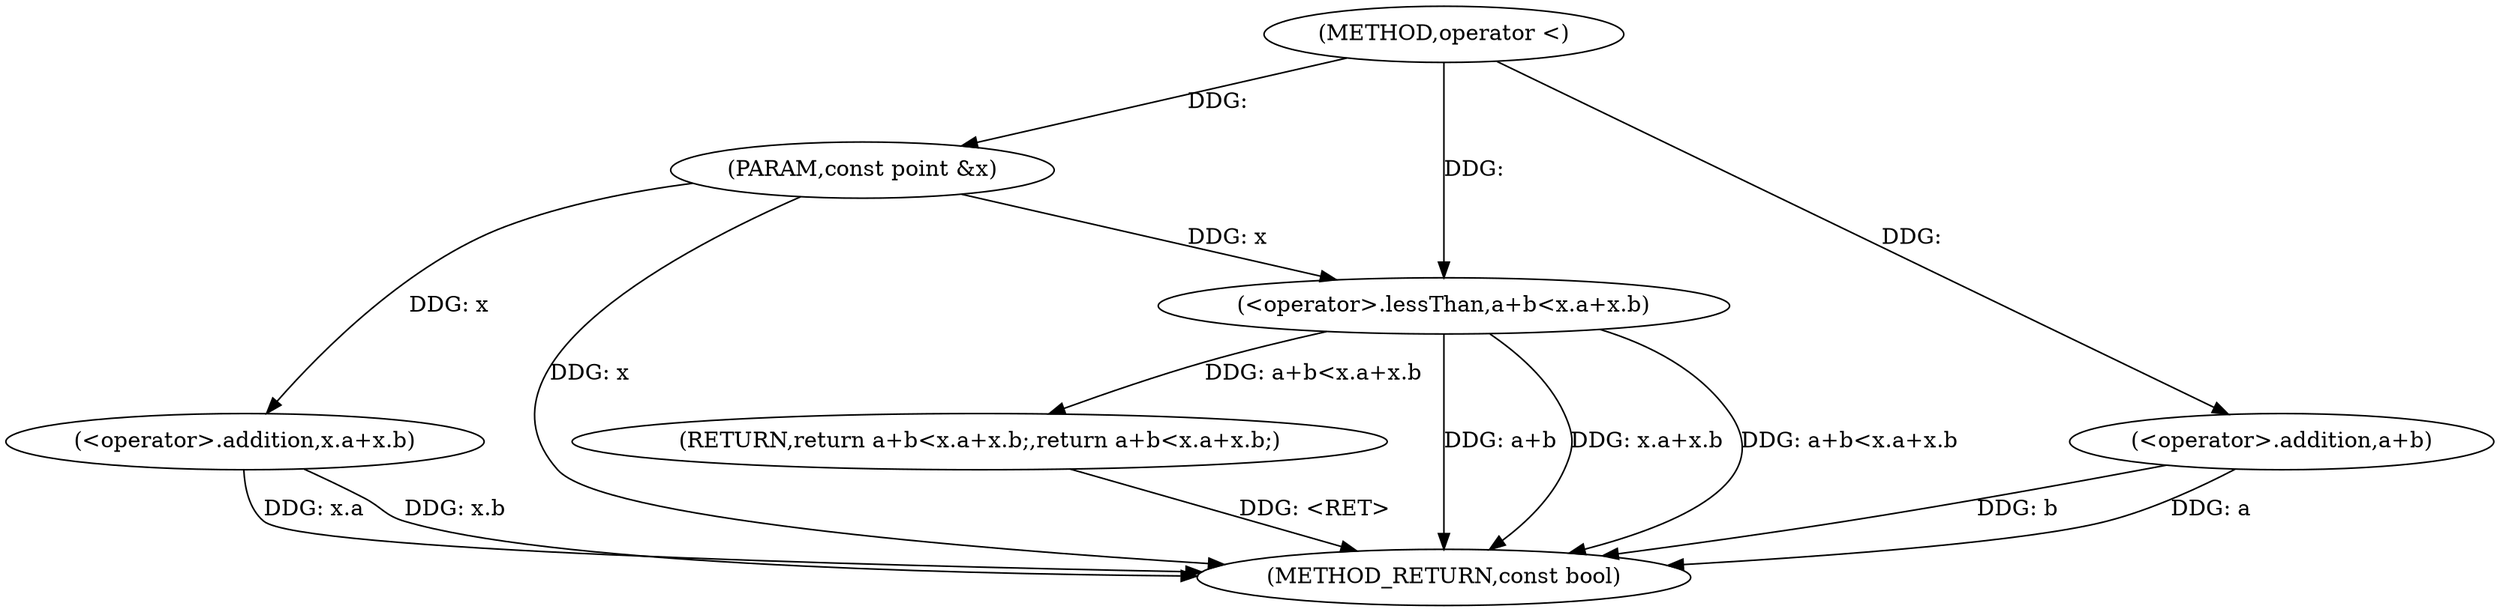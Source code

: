 digraph "operator <" {  
"1000166" [label = "(METHOD,operator <)" ]
"1000181" [label = "(METHOD_RETURN,const bool)" ]
"1000167" [label = "(PARAM,const point &x)" ]
"1000169" [label = "(RETURN,return a+b<x.a+x.b;,return a+b<x.a+x.b;)" ]
"1000170" [label = "(<operator>.lessThan,a+b<x.a+x.b)" ]
"1000171" [label = "(<operator>.addition,a+b)" ]
"1000174" [label = "(<operator>.addition,x.a+x.b)" ]
  "1000167" -> "1000181"  [ label = "DDG: x"] 
  "1000171" -> "1000181"  [ label = "DDG: a"] 
  "1000170" -> "1000181"  [ label = "DDG: a+b"] 
  "1000174" -> "1000181"  [ label = "DDG: x.a"] 
  "1000174" -> "1000181"  [ label = "DDG: x.b"] 
  "1000170" -> "1000181"  [ label = "DDG: x.a+x.b"] 
  "1000170" -> "1000181"  [ label = "DDG: a+b<x.a+x.b"] 
  "1000169" -> "1000181"  [ label = "DDG: <RET>"] 
  "1000171" -> "1000181"  [ label = "DDG: b"] 
  "1000166" -> "1000167"  [ label = "DDG: "] 
  "1000170" -> "1000169"  [ label = "DDG: a+b<x.a+x.b"] 
  "1000166" -> "1000170"  [ label = "DDG: "] 
  "1000167" -> "1000170"  [ label = "DDG: x"] 
  "1000166" -> "1000171"  [ label = "DDG: "] 
  "1000167" -> "1000174"  [ label = "DDG: x"] 
}
